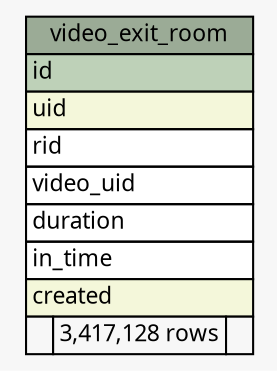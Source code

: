 // dot 2.26.0 on Linux 2.6.32-504.3.3.el6.x86_64
// SchemaSpy rev Unknown
digraph "video_exit_room" {
  graph [
    rankdir="RL"
    bgcolor="#f7f7f7"
    nodesep="0.18"
    ranksep="0.46"
    fontname="Microsoft YaHei"
    fontsize="11"
  ];
  node [
    fontname="Microsoft YaHei"
    fontsize="11"
    shape="plaintext"
  ];
  edge [
    arrowsize="0.8"
  ];
  "video_exit_room" [
    label=<
    <TABLE BORDER="0" CELLBORDER="1" CELLSPACING="0" BGCOLOR="#ffffff">
      <TR><TD COLSPAN="3" BGCOLOR="#9bab96" ALIGN="CENTER">video_exit_room</TD></TR>
      <TR><TD PORT="id" COLSPAN="3" BGCOLOR="#bed1b8" ALIGN="LEFT">id</TD></TR>
      <TR><TD PORT="uid" COLSPAN="3" BGCOLOR="#f4f7da" ALIGN="LEFT">uid</TD></TR>
      <TR><TD PORT="rid" COLSPAN="3" ALIGN="LEFT">rid</TD></TR>
      <TR><TD PORT="video_uid" COLSPAN="3" ALIGN="LEFT">video_uid</TD></TR>
      <TR><TD PORT="duration" COLSPAN="3" ALIGN="LEFT">duration</TD></TR>
      <TR><TD PORT="in_time" COLSPAN="3" ALIGN="LEFT">in_time</TD></TR>
      <TR><TD PORT="created" COLSPAN="3" BGCOLOR="#f4f7da" ALIGN="LEFT">created</TD></TR>
      <TR><TD ALIGN="LEFT" BGCOLOR="#f7f7f7">  </TD><TD ALIGN="RIGHT" BGCOLOR="#f7f7f7">3,417,128 rows</TD><TD ALIGN="RIGHT" BGCOLOR="#f7f7f7">  </TD></TR>
    </TABLE>>
    URL="tables/video_exit_room.html"
    tooltip="video_exit_room"
  ];
}
